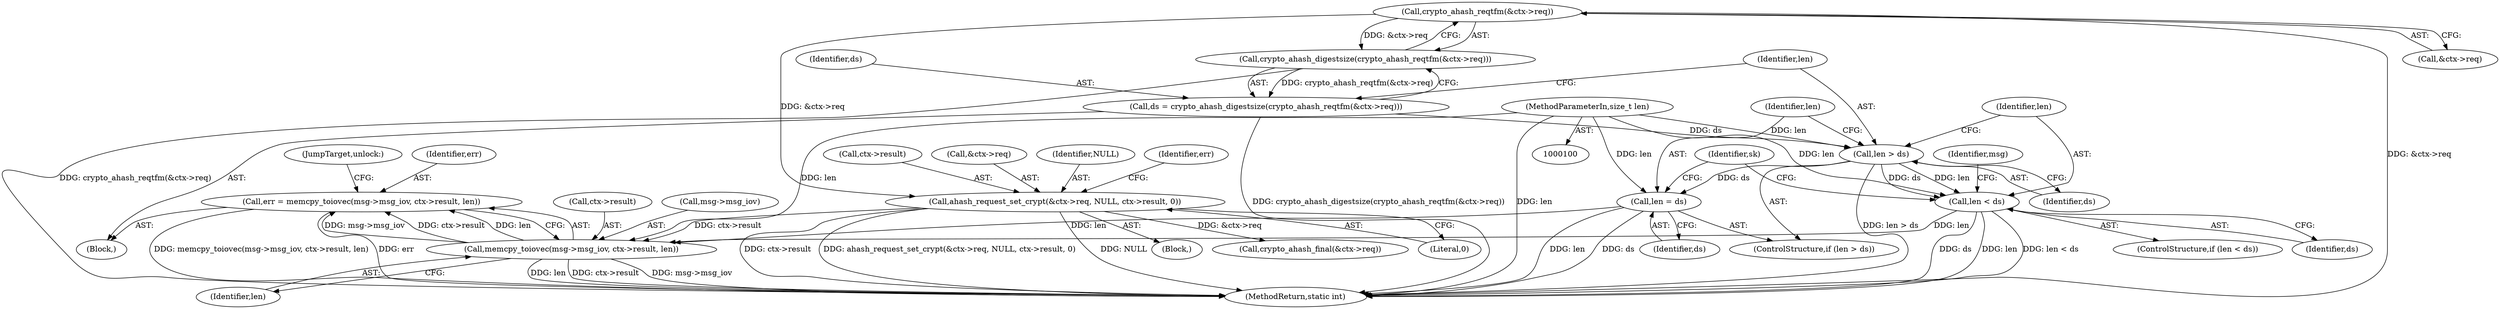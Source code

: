 digraph "0_linux_f3d3342602f8bcbf37d7c46641cb9bca7618eb1c@API" {
"1000188" [label="(Call,err = memcpy_toiovec(msg->msg_iov, ctx->result, len))"];
"1000190" [label="(Call,memcpy_toiovec(msg->msg_iov, ctx->result, len))"];
"1000163" [label="(Call,ahash_request_set_crypt(&ctx->req, NULL, ctx->result, 0))"];
"1000128" [label="(Call,crypto_ahash_reqtfm(&ctx->req))"];
"1000138" [label="(Call,len = ds)"];
"1000135" [label="(Call,len > ds)"];
"1000104" [label="(MethodParameterIn,size_t len)"];
"1000125" [label="(Call,ds = crypto_ahash_digestsize(crypto_ahash_reqtfm(&ctx->req)))"];
"1000127" [label="(Call,crypto_ahash_digestsize(crypto_ahash_reqtfm(&ctx->req)))"];
"1000143" [label="(Call,len < ds)"];
"1000157" [label="(Block,)"];
"1000190" [label="(Call,memcpy_toiovec(msg->msg_iov, ctx->result, len))"];
"1000188" [label="(Call,err = memcpy_toiovec(msg->msg_iov, ctx->result, len))"];
"1000127" [label="(Call,crypto_ahash_digestsize(crypto_ahash_reqtfm(&ctx->req)))"];
"1000136" [label="(Identifier,len)"];
"1000174" [label="(Identifier,err)"];
"1000144" [label="(Identifier,len)"];
"1000148" [label="(Identifier,msg)"];
"1000129" [label="(Call,&ctx->req)"];
"1000126" [label="(Identifier,ds)"];
"1000138" [label="(Call,len = ds)"];
"1000194" [label="(Call,ctx->result)"];
"1000125" [label="(Call,ds = crypto_ahash_digestsize(crypto_ahash_reqtfm(&ctx->req)))"];
"1000142" [label="(ControlStructure,if (len < ds))"];
"1000169" [label="(Call,ctx->result)"];
"1000152" [label="(Identifier,sk)"];
"1000137" [label="(Identifier,ds)"];
"1000134" [label="(ControlStructure,if (len > ds))"];
"1000202" [label="(MethodReturn,static int)"];
"1000189" [label="(Identifier,err)"];
"1000176" [label="(Call,crypto_ahash_final(&ctx->req))"];
"1000128" [label="(Call,crypto_ahash_reqtfm(&ctx->req))"];
"1000140" [label="(Identifier,ds)"];
"1000135" [label="(Call,len > ds)"];
"1000172" [label="(Literal,0)"];
"1000104" [label="(MethodParameterIn,size_t len)"];
"1000164" [label="(Call,&ctx->req)"];
"1000163" [label="(Call,ahash_request_set_crypt(&ctx->req, NULL, ctx->result, 0))"];
"1000143" [label="(Call,len < ds)"];
"1000139" [label="(Identifier,len)"];
"1000106" [label="(Block,)"];
"1000198" [label="(JumpTarget,unlock:)"];
"1000145" [label="(Identifier,ds)"];
"1000191" [label="(Call,msg->msg_iov)"];
"1000197" [label="(Identifier,len)"];
"1000168" [label="(Identifier,NULL)"];
"1000188" -> "1000106"  [label="AST: "];
"1000188" -> "1000190"  [label="CFG: "];
"1000189" -> "1000188"  [label="AST: "];
"1000190" -> "1000188"  [label="AST: "];
"1000198" -> "1000188"  [label="CFG: "];
"1000188" -> "1000202"  [label="DDG: memcpy_toiovec(msg->msg_iov, ctx->result, len)"];
"1000188" -> "1000202"  [label="DDG: err"];
"1000190" -> "1000188"  [label="DDG: msg->msg_iov"];
"1000190" -> "1000188"  [label="DDG: ctx->result"];
"1000190" -> "1000188"  [label="DDG: len"];
"1000190" -> "1000197"  [label="CFG: "];
"1000191" -> "1000190"  [label="AST: "];
"1000194" -> "1000190"  [label="AST: "];
"1000197" -> "1000190"  [label="AST: "];
"1000190" -> "1000202"  [label="DDG: ctx->result"];
"1000190" -> "1000202"  [label="DDG: msg->msg_iov"];
"1000190" -> "1000202"  [label="DDG: len"];
"1000163" -> "1000190"  [label="DDG: ctx->result"];
"1000138" -> "1000190"  [label="DDG: len"];
"1000143" -> "1000190"  [label="DDG: len"];
"1000104" -> "1000190"  [label="DDG: len"];
"1000163" -> "1000157"  [label="AST: "];
"1000163" -> "1000172"  [label="CFG: "];
"1000164" -> "1000163"  [label="AST: "];
"1000168" -> "1000163"  [label="AST: "];
"1000169" -> "1000163"  [label="AST: "];
"1000172" -> "1000163"  [label="AST: "];
"1000174" -> "1000163"  [label="CFG: "];
"1000163" -> "1000202"  [label="DDG: NULL"];
"1000163" -> "1000202"  [label="DDG: ctx->result"];
"1000163" -> "1000202"  [label="DDG: ahash_request_set_crypt(&ctx->req, NULL, ctx->result, 0)"];
"1000128" -> "1000163"  [label="DDG: &ctx->req"];
"1000163" -> "1000176"  [label="DDG: &ctx->req"];
"1000128" -> "1000127"  [label="AST: "];
"1000128" -> "1000129"  [label="CFG: "];
"1000129" -> "1000128"  [label="AST: "];
"1000127" -> "1000128"  [label="CFG: "];
"1000128" -> "1000202"  [label="DDG: &ctx->req"];
"1000128" -> "1000127"  [label="DDG: &ctx->req"];
"1000138" -> "1000134"  [label="AST: "];
"1000138" -> "1000140"  [label="CFG: "];
"1000139" -> "1000138"  [label="AST: "];
"1000140" -> "1000138"  [label="AST: "];
"1000152" -> "1000138"  [label="CFG: "];
"1000138" -> "1000202"  [label="DDG: len"];
"1000138" -> "1000202"  [label="DDG: ds"];
"1000135" -> "1000138"  [label="DDG: ds"];
"1000104" -> "1000138"  [label="DDG: len"];
"1000135" -> "1000134"  [label="AST: "];
"1000135" -> "1000137"  [label="CFG: "];
"1000136" -> "1000135"  [label="AST: "];
"1000137" -> "1000135"  [label="AST: "];
"1000139" -> "1000135"  [label="CFG: "];
"1000144" -> "1000135"  [label="CFG: "];
"1000135" -> "1000202"  [label="DDG: len > ds"];
"1000104" -> "1000135"  [label="DDG: len"];
"1000125" -> "1000135"  [label="DDG: ds"];
"1000135" -> "1000143"  [label="DDG: len"];
"1000135" -> "1000143"  [label="DDG: ds"];
"1000104" -> "1000100"  [label="AST: "];
"1000104" -> "1000202"  [label="DDG: len"];
"1000104" -> "1000143"  [label="DDG: len"];
"1000125" -> "1000106"  [label="AST: "];
"1000125" -> "1000127"  [label="CFG: "];
"1000126" -> "1000125"  [label="AST: "];
"1000127" -> "1000125"  [label="AST: "];
"1000136" -> "1000125"  [label="CFG: "];
"1000125" -> "1000202"  [label="DDG: crypto_ahash_digestsize(crypto_ahash_reqtfm(&ctx->req))"];
"1000127" -> "1000125"  [label="DDG: crypto_ahash_reqtfm(&ctx->req)"];
"1000127" -> "1000202"  [label="DDG: crypto_ahash_reqtfm(&ctx->req)"];
"1000143" -> "1000142"  [label="AST: "];
"1000143" -> "1000145"  [label="CFG: "];
"1000144" -> "1000143"  [label="AST: "];
"1000145" -> "1000143"  [label="AST: "];
"1000148" -> "1000143"  [label="CFG: "];
"1000152" -> "1000143"  [label="CFG: "];
"1000143" -> "1000202"  [label="DDG: len"];
"1000143" -> "1000202"  [label="DDG: len < ds"];
"1000143" -> "1000202"  [label="DDG: ds"];
}
